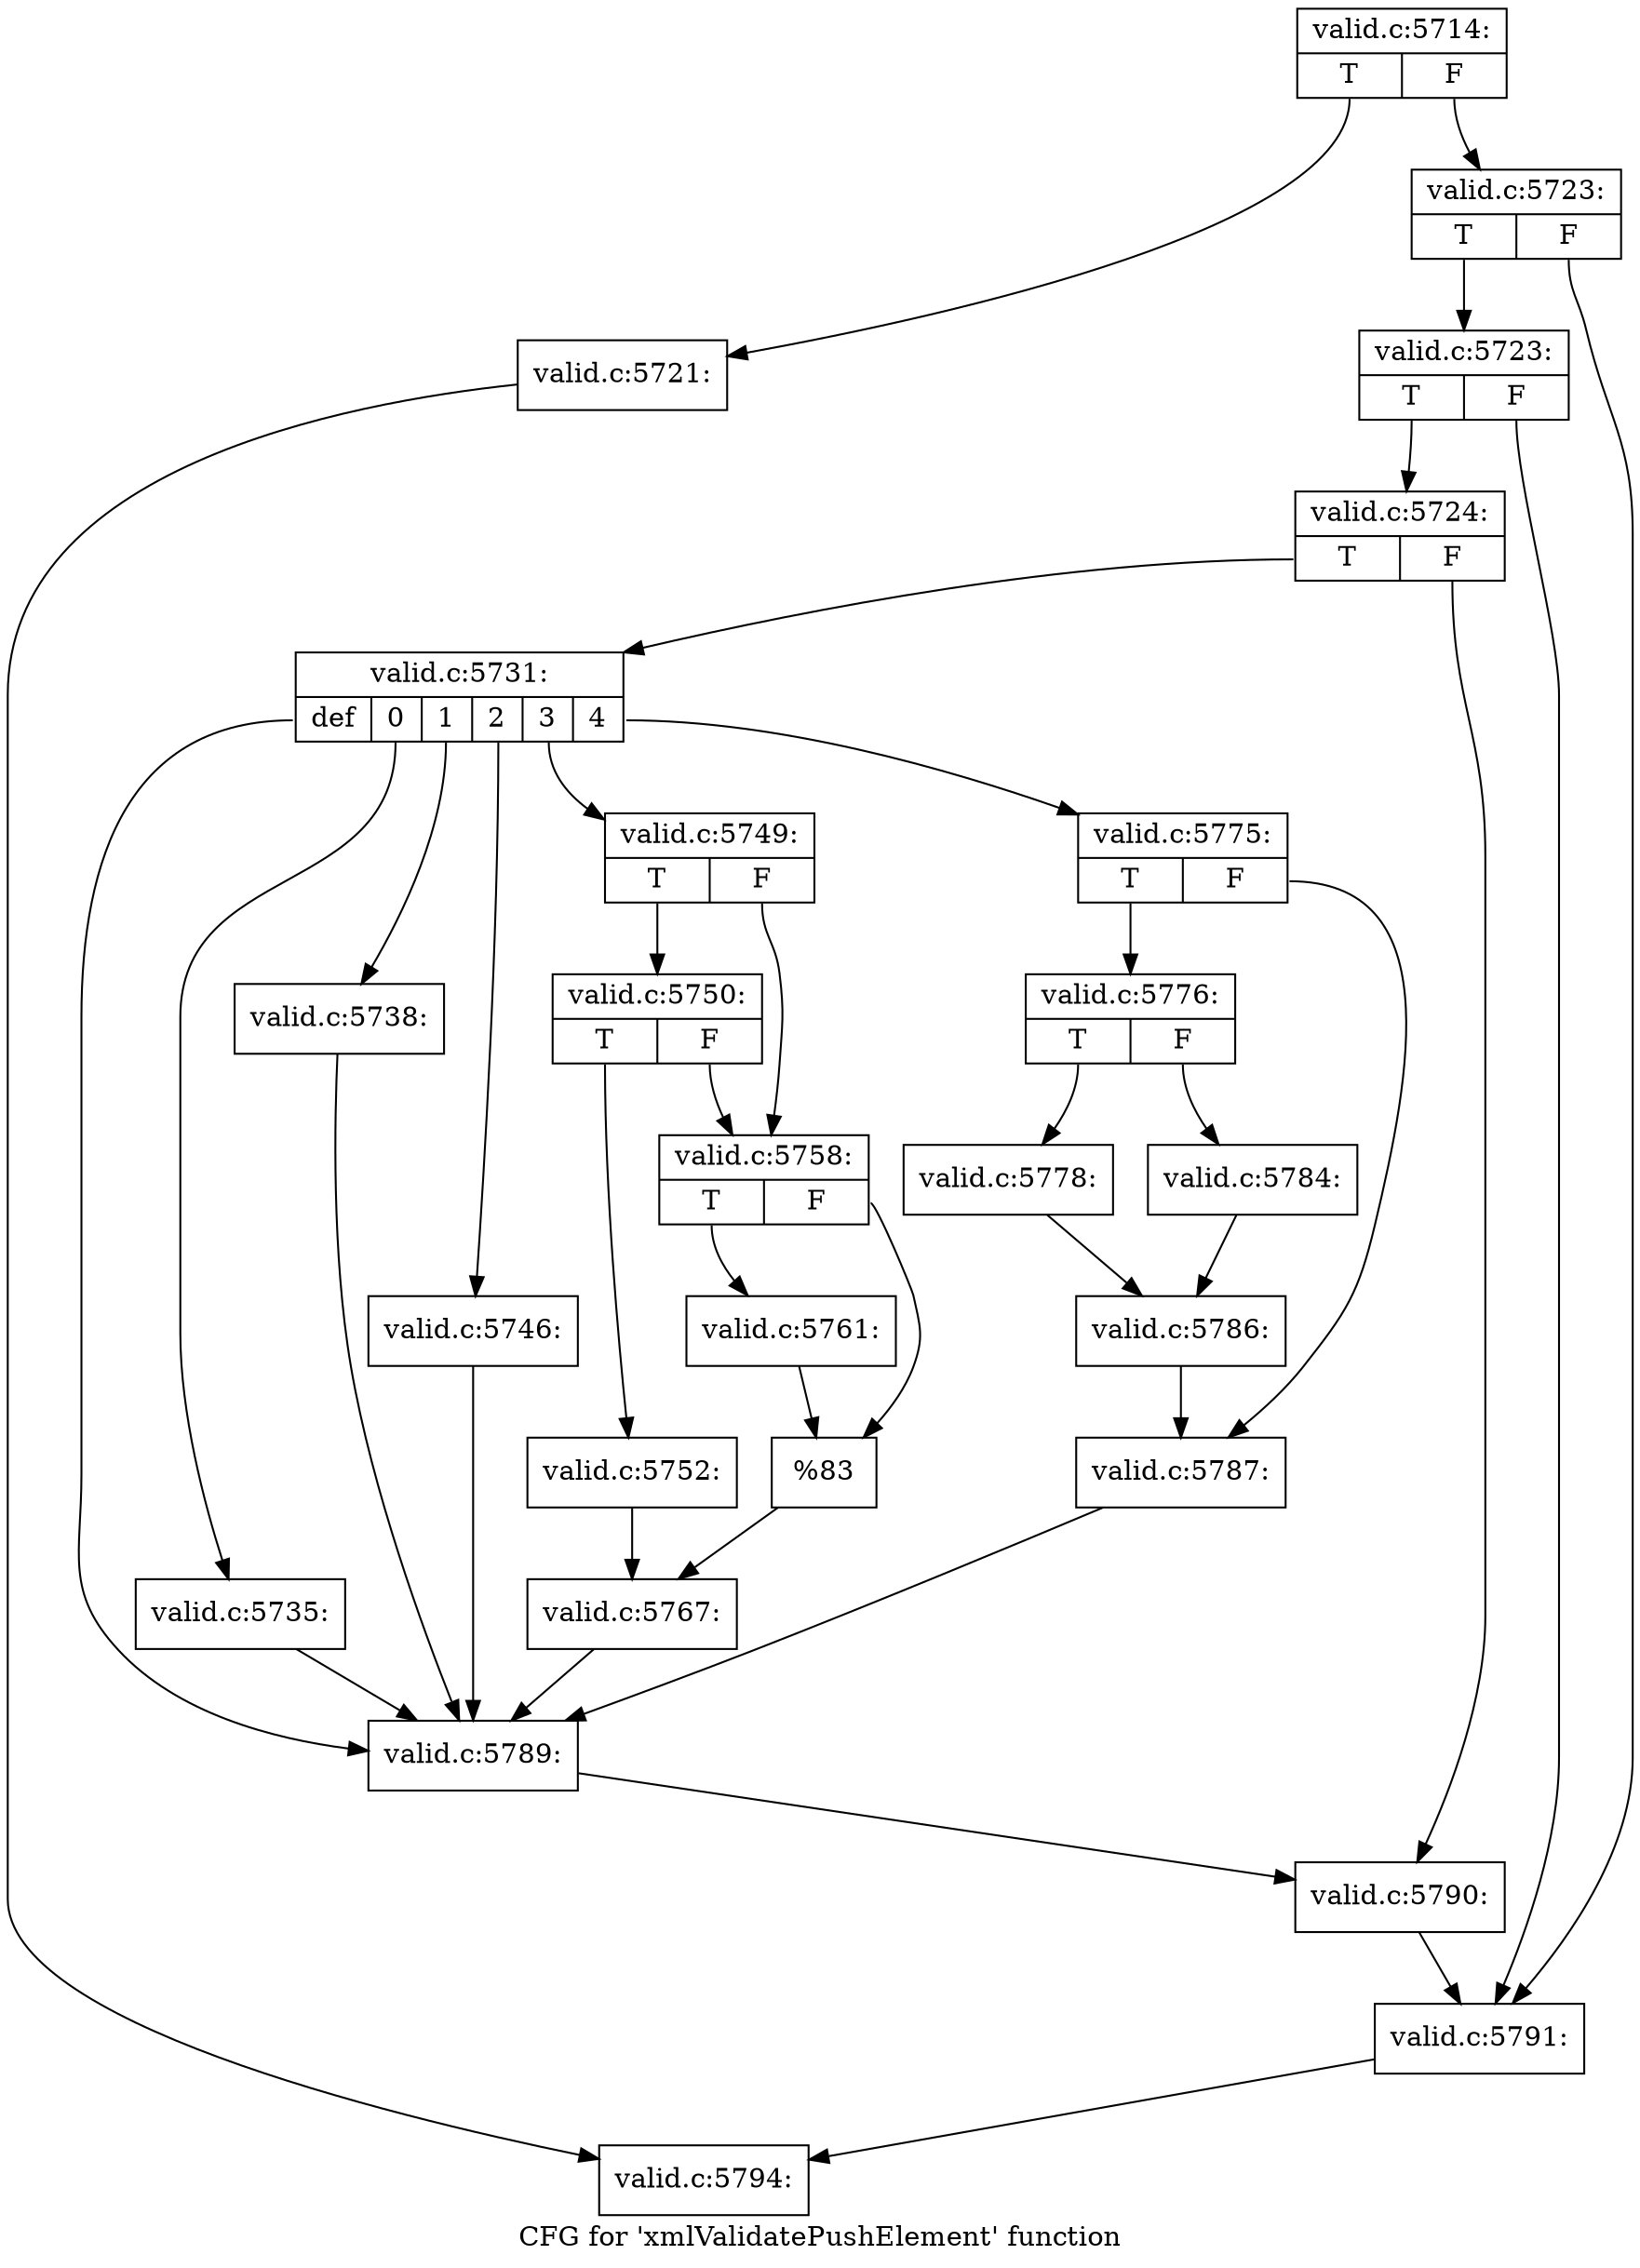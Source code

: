 digraph "CFG for 'xmlValidatePushElement' function" {
	label="CFG for 'xmlValidatePushElement' function";

	Node0x5154b60 [shape=record,label="{valid.c:5714:|{<s0>T|<s1>F}}"];
	Node0x5154b60:s0 -> Node0x5157520;
	Node0x5154b60:s1 -> Node0x5157570;
	Node0x5157520 [shape=record,label="{valid.c:5721:}"];
	Node0x5157520 -> Node0x51195a0;
	Node0x5157570 [shape=record,label="{valid.c:5723:|{<s0>T|<s1>F}}"];
	Node0x5157570:s0 -> Node0x5157aa0;
	Node0x5157570:s1 -> Node0x5157a50;
	Node0x5157aa0 [shape=record,label="{valid.c:5723:|{<s0>T|<s1>F}}"];
	Node0x5157aa0:s0 -> Node0x5157a00;
	Node0x5157aa0:s1 -> Node0x5157a50;
	Node0x5157a00 [shape=record,label="{valid.c:5724:|{<s0>T|<s1>F}}"];
	Node0x5157a00:s0 -> Node0x5158ae0;
	Node0x5157a00:s1 -> Node0x5158b30;
	Node0x5158ae0 [shape=record,label="{valid.c:5731:|{<s0>def|<s1>0|<s2>1|<s3>2|<s4>3|<s5>4}}"];
	Node0x5158ae0:s0 -> Node0x51591f0;
	Node0x5158ae0:s1 -> Node0x5159740;
	Node0x5158ae0:s2 -> Node0x5159930;
	Node0x5158ae0:s3 -> Node0x515a460;
	Node0x5158ae0:s4 -> Node0x515a540;
	Node0x5158ae0:s5 -> Node0x515c770;
	Node0x5159740 [shape=record,label="{valid.c:5735:}"];
	Node0x5159740 -> Node0x51591f0;
	Node0x5159930 [shape=record,label="{valid.c:5738:}"];
	Node0x5159930 -> Node0x51591f0;
	Node0x515a460 [shape=record,label="{valid.c:5746:}"];
	Node0x515a460 -> Node0x51591f0;
	Node0x515a540 [shape=record,label="{valid.c:5749:|{<s0>T|<s1>F}}"];
	Node0x515a540:s0 -> Node0x515a720;
	Node0x515a540:s1 -> Node0x515a6d0;
	Node0x515a720 [shape=record,label="{valid.c:5750:|{<s0>T|<s1>F}}"];
	Node0x515a720:s0 -> Node0x515a630;
	Node0x515a720:s1 -> Node0x515a6d0;
	Node0x515a630 [shape=record,label="{valid.c:5752:}"];
	Node0x515a630 -> Node0x515a680;
	Node0x515a6d0 [shape=record,label="{valid.c:5758:|{<s0>T|<s1>F}}"];
	Node0x515a6d0:s0 -> Node0x515c490;
	Node0x515a6d0:s1 -> Node0x515c7c0;
	Node0x515c490 [shape=record,label="{valid.c:5761:}"];
	Node0x515c490 -> Node0x515c7c0;
	Node0x515c7c0 [shape=record,label="{%83}"];
	Node0x515c7c0 -> Node0x515a680;
	Node0x515a680 [shape=record,label="{valid.c:5767:}"];
	Node0x515a680 -> Node0x51591f0;
	Node0x515c770 [shape=record,label="{valid.c:5775:|{<s0>T|<s1>F}}"];
	Node0x515c770:s0 -> Node0x515c2b0;
	Node0x515c770:s1 -> Node0x4ea3630;
	Node0x515c2b0 [shape=record,label="{valid.c:5776:|{<s0>T|<s1>F}}"];
	Node0x515c2b0:s0 -> Node0x515e6b0;
	Node0x515c2b0:s1 -> Node0x515ebd0;
	Node0x515e6b0 [shape=record,label="{valid.c:5778:}"];
	Node0x515e6b0 -> Node0x515e9e0;
	Node0x515ebd0 [shape=record,label="{valid.c:5784:}"];
	Node0x515ebd0 -> Node0x515e9e0;
	Node0x515e9e0 [shape=record,label="{valid.c:5786:}"];
	Node0x515e9e0 -> Node0x4ea3630;
	Node0x4ea3630 [shape=record,label="{valid.c:5787:}"];
	Node0x4ea3630 -> Node0x51591f0;
	Node0x51591f0 [shape=record,label="{valid.c:5789:}"];
	Node0x51591f0 -> Node0x5158b30;
	Node0x5158b30 [shape=record,label="{valid.c:5790:}"];
	Node0x5158b30 -> Node0x5157a50;
	Node0x5157a50 [shape=record,label="{valid.c:5791:}"];
	Node0x5157a50 -> Node0x51195a0;
	Node0x51195a0 [shape=record,label="{valid.c:5794:}"];
}

